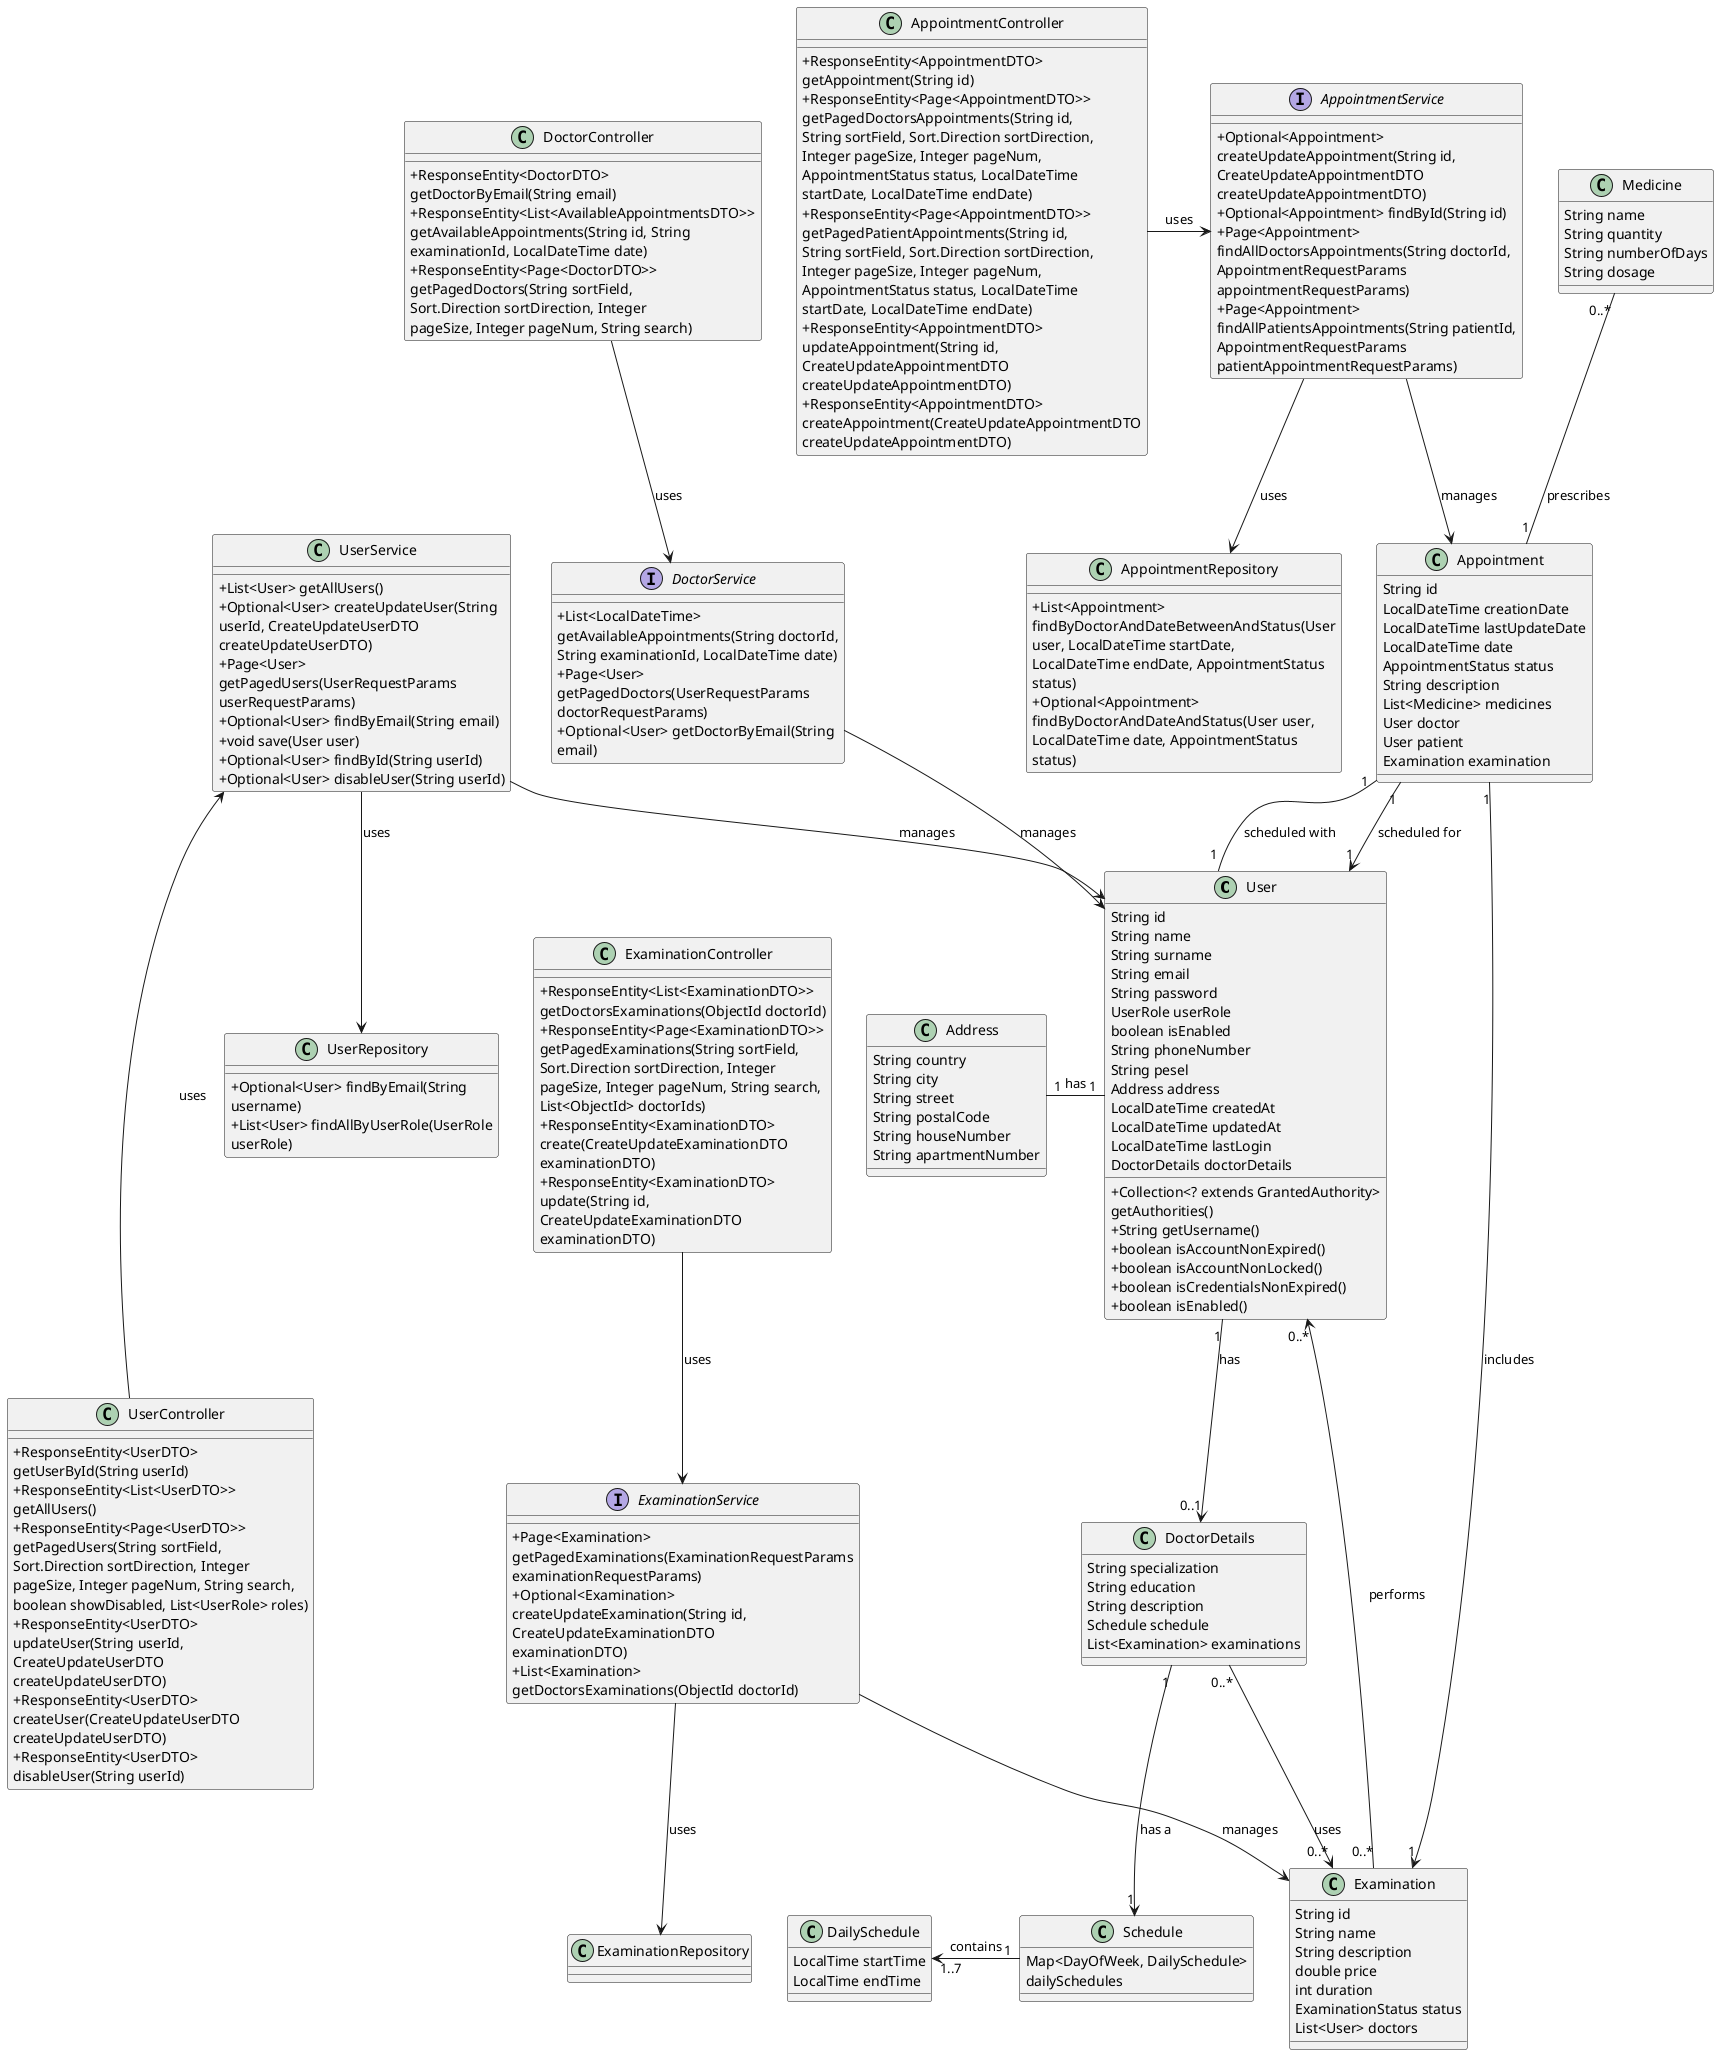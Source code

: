 @startuml
skinparam classAttributeIconSize 0
skinparam wrapWidth 300
skinparam maxMessageSize 300

class User {
    String id
    String name
    String surname
    String email
    String password
    UserRole userRole
    boolean isEnabled
    String phoneNumber
    String pesel
    Address address
    LocalDateTime createdAt
    LocalDateTime updatedAt
    LocalDateTime lastLogin
    DoctorDetails doctorDetails
    + Collection<? extends GrantedAuthority> getAuthorities()
    + String getUsername()
    + boolean isAccountNonExpired()
    + boolean isAccountNonLocked()
    + boolean isCredentialsNonExpired()
    + boolean isEnabled()
}

class Address {
    String country
    String city
    String street
    String postalCode
    String houseNumber
    String apartmentNumber
}

class DoctorDetails {
    String specialization
    String education
    String description
    Schedule schedule
    List<Examination> examinations
}

class Schedule {
    Map<DayOfWeek, DailySchedule> dailySchedules
}

class DailySchedule {
    LocalTime startTime
    LocalTime endTime
}

class Examination {
    String id
    String name
    String description
    double price
    int duration
    ExaminationStatus status
    List<User> doctors
}

class Appointment {
    String id
    LocalDateTime creationDate
    LocalDateTime lastUpdateDate
    LocalDateTime date
    AppointmentStatus status
    String description
    List<Medicine> medicines
    User doctor
    User patient
    Examination examination
}

class Medicine {
    String name
    String quantity
    String numberOfDays
    String dosage
}

class UserRepository {
    + Optional<User> findByEmail(String username)
    + List<User> findAllByUserRole(UserRole userRole)
}

class UserService {
    + List<User> getAllUsers()
    + Optional<User> createUpdateUser(String userId, CreateUpdateUserDTO createUpdateUserDTO)
    + Page<User> getPagedUsers(UserRequestParams userRequestParams)
    + Optional<User> findByEmail(String email)
    + void save(User user)
    + Optional<User> findById(String userId)
    + Optional<User> disableUser(String userId)
}

class UserController {
    + ResponseEntity<UserDTO> getUserById(String userId)
    + ResponseEntity<List<UserDTO>> getAllUsers()
    + ResponseEntity<Page<UserDTO>> getPagedUsers(String sortField, Sort.Direction sortDirection, Integer pageSize, Integer pageNum, String search, boolean showDisabled, List<UserRole> roles)
    + ResponseEntity<UserDTO> updateUser(String userId, CreateUpdateUserDTO createUpdateUserDTO)
    + ResponseEntity<UserDTO> createUser(CreateUpdateUserDTO createUpdateUserDTO)
    + ResponseEntity<UserDTO> disableUser(String userId)
}

interface DoctorService {
    + List<LocalDateTime> getAvailableAppointments(String doctorId, String examinationId, LocalDateTime date)
    + Page<User> getPagedDoctors(UserRequestParams doctorRequestParams)
    + Optional<User> getDoctorByEmail(String email)
}

class DoctorController {
    + ResponseEntity<DoctorDTO> getDoctorByEmail(String email)
    + ResponseEntity<List<AvailableAppointmentsDTO>> getAvailableAppointments(String id, String examinationId, LocalDateTime date)
    + ResponseEntity<Page<DoctorDTO>> getPagedDoctors(String sortField, Sort.Direction sortDirection, Integer pageSize, Integer pageNum, String search)
}

interface ExaminationService {
    + Page<Examination> getPagedExaminations(ExaminationRequestParams examinationRequestParams)
    + Optional<Examination> createUpdateExamination(String id, CreateUpdateExaminationDTO examinationDTO)
    + List<Examination> getDoctorsExaminations(ObjectId doctorId)
}

class ExaminationController {
    + ResponseEntity<List<ExaminationDTO>> getDoctorsExaminations(ObjectId doctorId)
    + ResponseEntity<Page<ExaminationDTO>> getPagedExaminations(String sortField, Sort.Direction sortDirection, Integer pageSize, Integer pageNum, String search, List<ObjectId> doctorIds)
    + ResponseEntity<ExaminationDTO> create(CreateUpdateExaminationDTO examinationDTO)
    + ResponseEntity<ExaminationDTO> update(String id, CreateUpdateExaminationDTO examinationDTO)
}

class ExaminationRepository {
}

interface AppointmentService {
    + Optional<Appointment> createUpdateAppointment(String id, CreateUpdateAppointmentDTO createUpdateAppointmentDTO)
    + Optional<Appointment> findById(String id)
    + Page<Appointment> findAllDoctorsAppointments(String doctorId, AppointmentRequestParams appointmentRequestParams)
    + Page<Appointment> findAllPatientsAppointments(String patientId, AppointmentRequestParams patientAppointmentRequestParams)
}

class AppointmentController {
    + ResponseEntity<AppointmentDTO> getAppointment(String id)
    + ResponseEntity<Page<AppointmentDTO>> getPagedDoctorsAppointments(String id, String sortField, Sort.Direction sortDirection, Integer pageSize, Integer pageNum, AppointmentStatus status, LocalDateTime startDate, LocalDateTime endDate)
    + ResponseEntity<Page<AppointmentDTO>> getPagedPatientAppointments(String id, String sortField, Sort.Direction sortDirection, Integer pageSize, Integer pageNum, AppointmentStatus status, LocalDateTime startDate, LocalDateTime endDate)
    + ResponseEntity<AppointmentDTO> updateAppointment(String id, CreateUpdateAppointmentDTO createUpdateAppointmentDTO)
    + ResponseEntity<AppointmentDTO> createAppointment(CreateUpdateAppointmentDTO createUpdateAppointmentDTO)
}

class AppointmentRepository {
    + List<Appointment> findByDoctorAndDateBetweenAndStatus(User user, LocalDateTime startDate, LocalDateTime endDate, AppointmentStatus status)
    + Optional<Appointment> findByDoctorAndDateAndStatus(User user, LocalDateTime date, AppointmentStatus status)
}

' Relationships
User "1" -left- "1" Address : has
User "1" --> "0..1" DoctorDetails : has
DoctorDetails "1" --> "1" Schedule : has a
Schedule "1" -left--> "1..7" DailySchedule : contains
DoctorDetails "0..*" --> "0..*" Examination : uses
Examination "0..*" --> "0..*" User : performs
Appointment "1" -up- "0..*" Medicine : prescribes
Appointment "1" -- "1" User : scheduled with
Appointment "1" --> "1" User : scheduled for
Appointment "1" --> "1" Examination : includes

UserService --> UserRepository : uses
UserService --> User : manages
UserController -up--> UserService : uses

DoctorService --> User : manages
DoctorController --> DoctorService : uses

ExaminationService --> ExaminationRepository : uses
ExaminationService --> Examination : manages
ExaminationController --> ExaminationService : uses

AppointmentService --> AppointmentRepository : uses
AppointmentService --> Appointment : manages
AppointmentController -right--> AppointmentService : uses

@enduml
